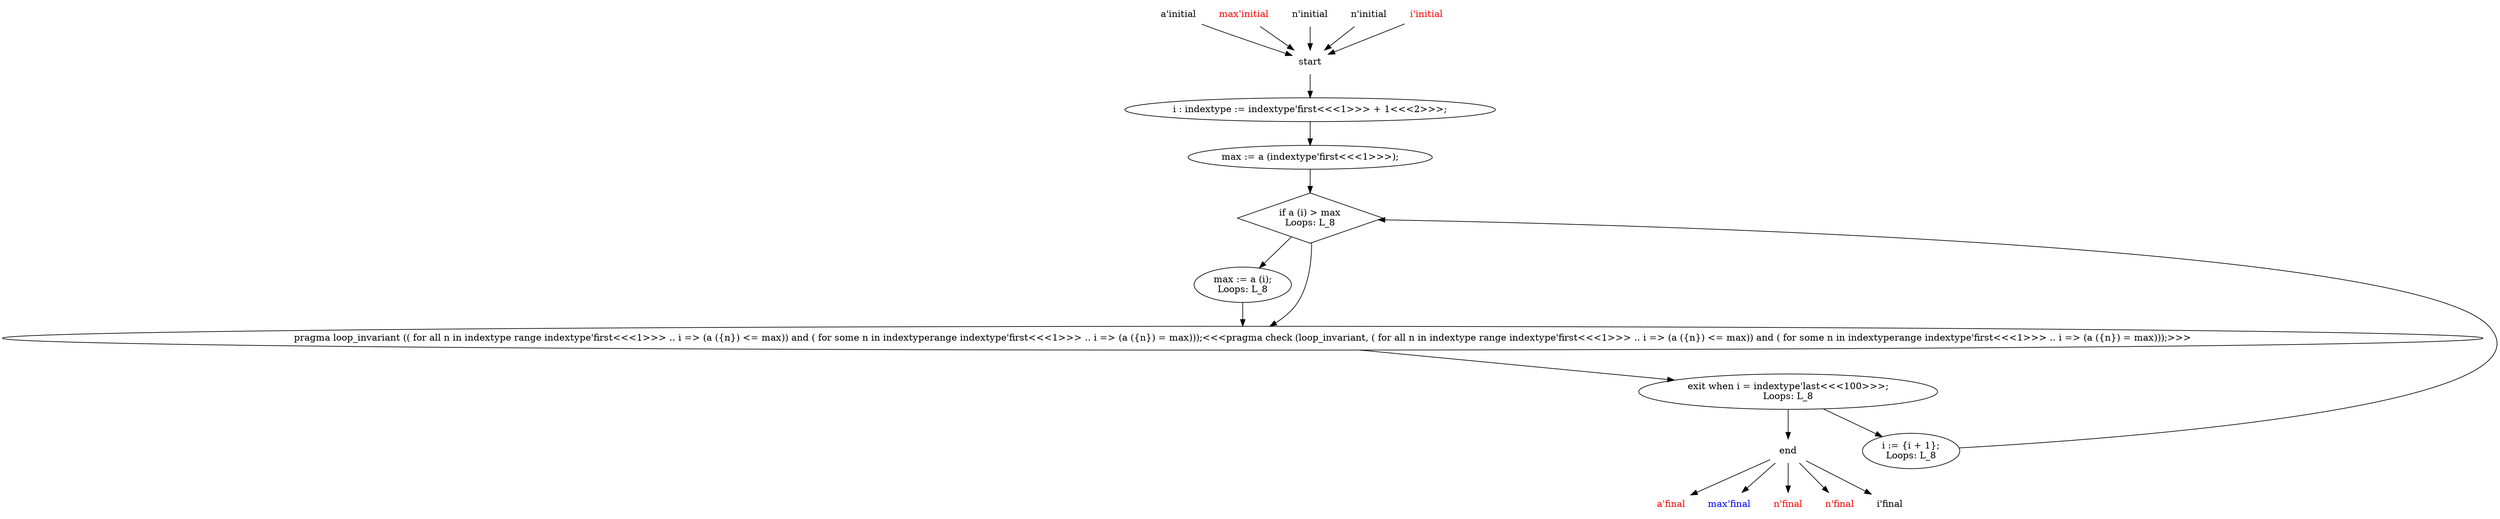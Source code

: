 // maxelement_p1b3_cfg
digraph G {
   graph [splines=True];
    1 [label="start",shape="plaintext"];
    2 [label="end",shape="plaintext"];
    3 [label="a'initial",shape="plaintext"];
    4 [label="a'final",shape="plaintext",fontcolor="red"];
    5 [label="max'initial",shape="plaintext",fontcolor="red"];
    6 [label="max'final",shape="plaintext",fontcolor="blue"];
    7 [label="n'initial",shape="plaintext"];
    8 [label="n'final",shape="plaintext",fontcolor="red"];
    9 [label="n'initial",shape="plaintext"];
    10 [label="n'final",shape="plaintext",fontcolor="red"];
    12 [label="i'initial",shape="plaintext",fontcolor="red"];
    13 [label="i'final",shape="plaintext"];
    14 [label="i : indextype := indextype'first<<<1>>> + 1<<<2>>>;"];
    15 [label="max := a (indextype'first<<<1>>>);"];
    16 [label="if a (i) > max\nLoops:&nbsp;L_8",shape="diamond"];
    17 [label="max := a (i);\nLoops:&nbsp;L_8"];
    18 [label="pragma loop_invariant (( for all n in indextype range indextype'first<<<1>>> .. i => (a ({n}) <= max)) and ( for some n in indextyperange indextype'first<<<1>>> .. i => (a ({n}) = max)));<<<pragma check (loop_invariant, ( for all n in indextype range indextype'first<<<1>>> .. i => (a ({n}) <= max)) and ( for some n in indextyperange indextype'first<<<1>>> .. i => (a ({n}) = max)));>>>"];
    19 [label="exit when i = indextype'last<<<100>>>;\nLoops:&nbsp;L_8"];
    20 [label="i := {i + 1};\nLoops:&nbsp;L_8"];

    1 ->  14 [arrowType="normal"];
    2 ->  4 [arrowType="normal"];
    2 ->  6 [arrowType="normal"];
    2 ->  8 [arrowType="normal"];
    2 ->  10 [arrowType="normal"];
    2 ->  13 [arrowType="normal"];
    3 ->  1 [arrowType="normal"];
    5 ->  1 [arrowType="normal"];
    7 ->  1 [arrowType="normal"];
    9 ->  1 [arrowType="normal"];
    12 ->  1 [arrowType="normal"];
    14 ->  15 [arrowType="normal"];
    15 ->  16 [arrowType="normal"];
    16 ->  17 [arrowType="normal"];
    16 ->  18 [arrowType="normal"];
    17 ->  18 [arrowType="normal"];
    18 ->  19 [arrowType="normal"];
    19 ->  2 [arrowType="normal"];
    19 ->  20 [arrowType="normal"];
    20 ->  16 [arrowType="normal"];
}
